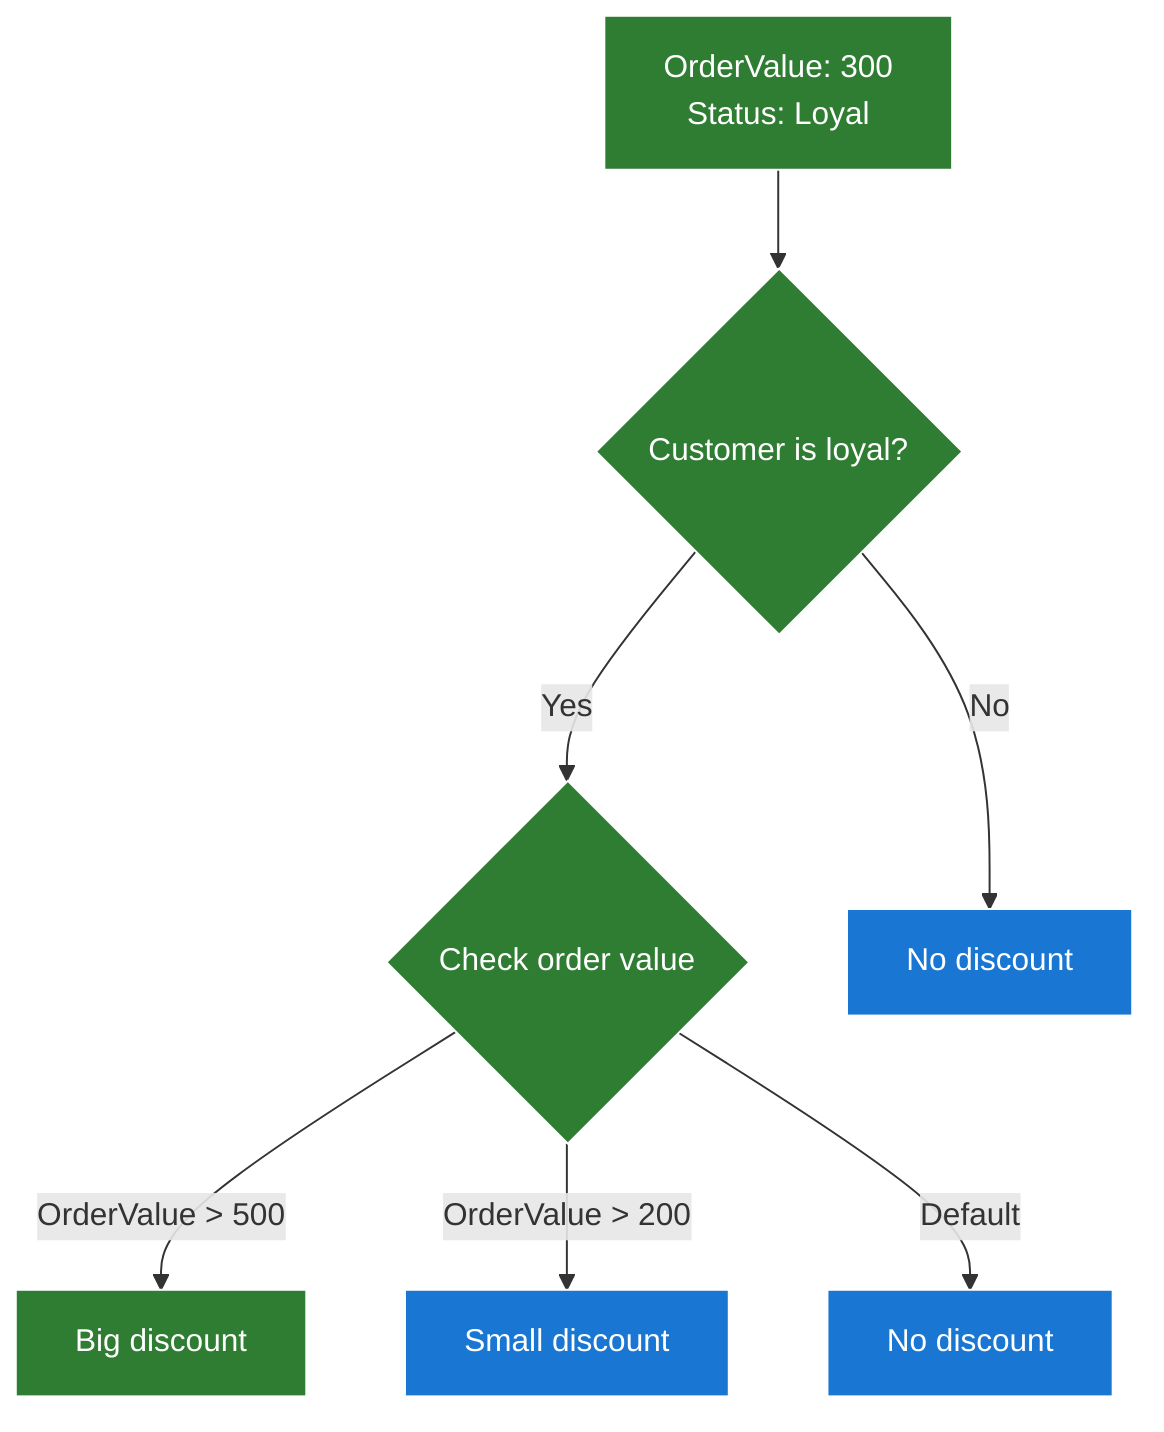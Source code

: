 graph TD
N1{"Customer is loyal?"}
N1 -->|Yes| N11
N11{"Check order value"}
N11 -->|OrderValue > 500| N111
N111["Big discount"]
N11 -->|OrderValue > 200| N112
N112["Small discount"]
N11 -->|Default| N110
N110["No discount"]
N1 -->|No| N10
N10["No discount"]

classDef default fill:#1976d2,stroke:#ffffff,color:#ffffff;

classDef highlight fill:#2e7d32,stroke:#ffffff,color:#ffffff;
NInput["OrderValue: 300<br>Status: Loyal"]
NInput --> N1
class NInput,N1,N11,N111 highlight;